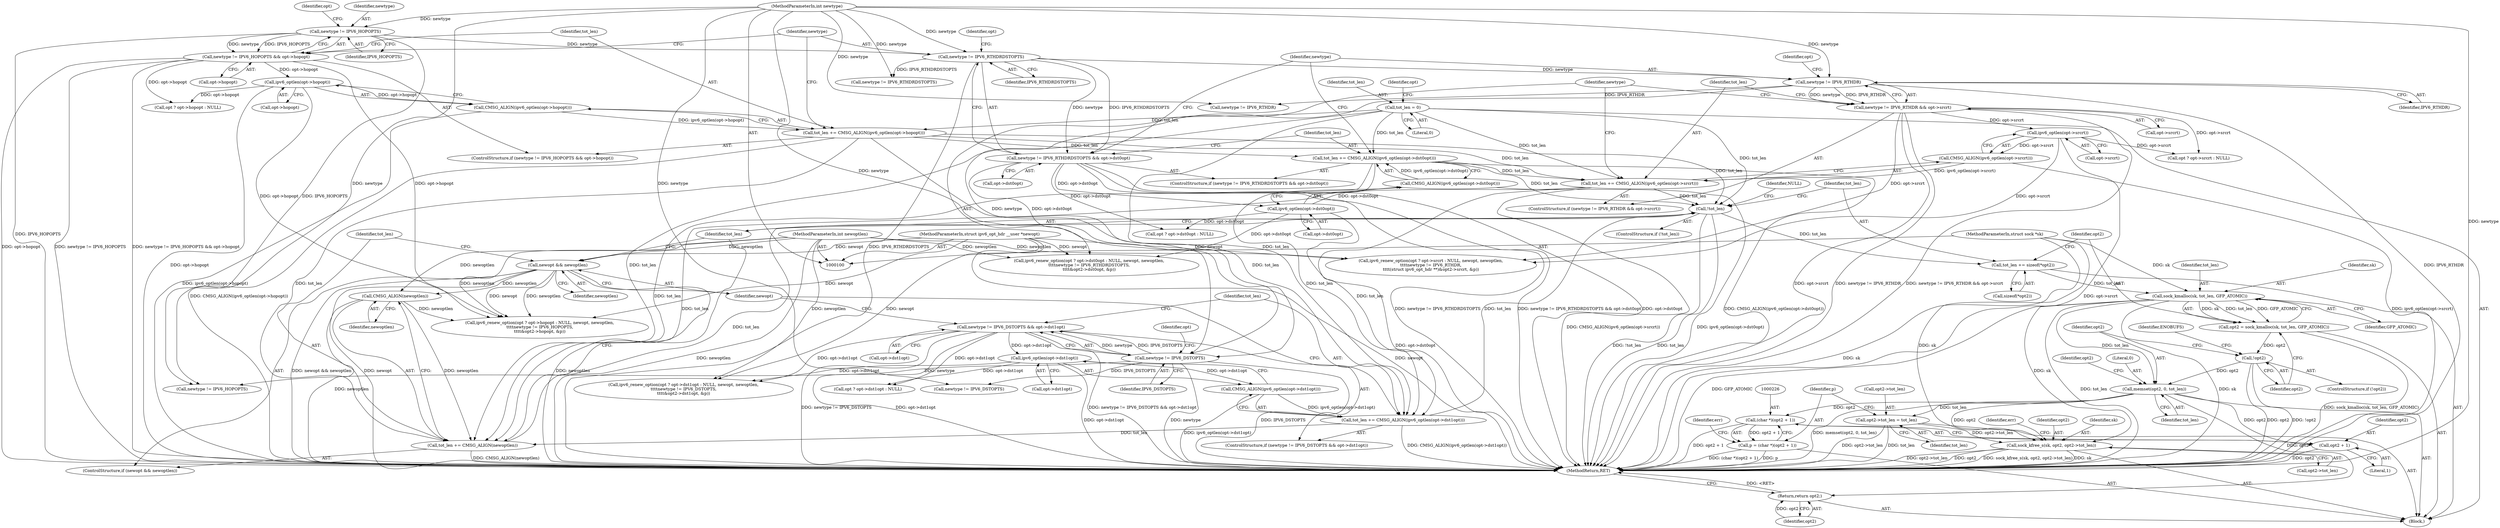 digraph "0_linux_45f6fad84cc305103b28d73482b344d7f5b76f39_6@API" {
"1000197" [label="(Call,sock_kmalloc(sk, tot_len, GFP_ATOMIC))"];
"1000101" [label="(MethodParameterIn,struct sock *sk)"];
"1000190" [label="(Call,tot_len += sizeof(*opt2))"];
"1000186" [label="(Call,!tot_len)"];
"1000181" [label="(Call,tot_len += CMSG_ALIGN(newoptlen))"];
"1000183" [label="(Call,CMSG_ALIGN(newoptlen))"];
"1000178" [label="(Call,newopt && newoptlen)"];
"1000104" [label="(MethodParameterIn,struct ipv6_opt_hdr __user *newopt)"];
"1000105" [label="(MethodParameterIn,int newoptlen)"];
"1000125" [label="(Call,tot_len += CMSG_ALIGN(ipv6_optlen(opt->hopopt)))"];
"1000127" [label="(Call,CMSG_ALIGN(ipv6_optlen(opt->hopopt)))"];
"1000128" [label="(Call,ipv6_optlen(opt->hopopt))"];
"1000118" [label="(Call,newtype != IPV6_HOPOPTS && opt->hopopt)"];
"1000119" [label="(Call,newtype != IPV6_HOPOPTS)"];
"1000103" [label="(MethodParameterIn,int newtype)"];
"1000108" [label="(Call,tot_len = 0)"];
"1000140" [label="(Call,tot_len += CMSG_ALIGN(ipv6_optlen(opt->dst0opt)))"];
"1000142" [label="(Call,CMSG_ALIGN(ipv6_optlen(opt->dst0opt)))"];
"1000143" [label="(Call,ipv6_optlen(opt->dst0opt))"];
"1000133" [label="(Call,newtype != IPV6_RTHDRDSTOPTS && opt->dst0opt)"];
"1000134" [label="(Call,newtype != IPV6_RTHDRDSTOPTS)"];
"1000170" [label="(Call,tot_len += CMSG_ALIGN(ipv6_optlen(opt->dst1opt)))"];
"1000172" [label="(Call,CMSG_ALIGN(ipv6_optlen(opt->dst1opt)))"];
"1000173" [label="(Call,ipv6_optlen(opt->dst1opt))"];
"1000163" [label="(Call,newtype != IPV6_DSTOPTS && opt->dst1opt)"];
"1000164" [label="(Call,newtype != IPV6_DSTOPTS)"];
"1000149" [label="(Call,newtype != IPV6_RTHDR)"];
"1000155" [label="(Call,tot_len += CMSG_ALIGN(ipv6_optlen(opt->srcrt)))"];
"1000157" [label="(Call,CMSG_ALIGN(ipv6_optlen(opt->srcrt)))"];
"1000158" [label="(Call,ipv6_optlen(opt->srcrt))"];
"1000148" [label="(Call,newtype != IPV6_RTHDR && opt->srcrt)"];
"1000195" [label="(Call,opt2 = sock_kmalloc(sk, tot_len, GFP_ATOMIC))"];
"1000202" [label="(Call,!opt2)"];
"1000208" [label="(Call,memset(opt2, 0, tot_len))"];
"1000218" [label="(Call,opt2->tot_len = tot_len)"];
"1000373" [label="(Call,sock_kfree_s(sk, opt2, opt2->tot_len))"];
"1000225" [label="(Call,(char *)(opt2 + 1))"];
"1000223" [label="(Call,p = (char *)(opt2 + 1))"];
"1000227" [label="(Call,opt2 + 1)"];
"1000370" [label="(Return,return opt2;)"];
"1000192" [label="(Call,sizeof(*opt2))"];
"1000183" [label="(Call,CMSG_ALIGN(newoptlen))"];
"1000172" [label="(Call,CMSG_ALIGN(ipv6_optlen(opt->dst1opt)))"];
"1000174" [label="(Call,opt->dst1opt)"];
"1000187" [label="(Identifier,tot_len)"];
"1000106" [label="(Block,)"];
"1000126" [label="(Identifier,tot_len)"];
"1000255" [label="(Call,ipv6_renew_option(opt ? opt->dst0opt : NULL, newopt, newoptlen,\n\t\t\t\tnewtype != IPV6_RTHDRDSTOPTS,\n\t\t\t\t&opt2->dst0opt, &p))"];
"1000178" [label="(Call,newopt && newoptlen)"];
"1000108" [label="(Call,tot_len = 0)"];
"1000123" [label="(Identifier,opt)"];
"1000381" [label="(Identifier,err)"];
"1000144" [label="(Call,opt->dst0opt)"];
"1000156" [label="(Identifier,tot_len)"];
"1000151" [label="(Identifier,IPV6_RTHDR)"];
"1000110" [label="(Literal,0)"];
"1000165" [label="(Identifier,newtype)"];
"1000287" [label="(Call,newtype != IPV6_RTHDR)"];
"1000208" [label="(Call,memset(opt2, 0, tot_len))"];
"1000202" [label="(Call,!opt2)"];
"1000168" [label="(Identifier,opt)"];
"1000371" [label="(Identifier,opt2)"];
"1000224" [label="(Identifier,p)"];
"1000186" [label="(Call,!tot_len)"];
"1000304" [label="(Call,opt ? opt->dst1opt : NULL)"];
"1000117" [label="(ControlStructure,if (newtype != IPV6_HOPOPTS && opt->hopopt))"];
"1000148" [label="(Call,newtype != IPV6_RTHDR && opt->srcrt)"];
"1000127" [label="(Call,CMSG_ALIGN(ipv6_optlen(opt->hopopt)))"];
"1000101" [label="(MethodParameterIn,struct sock *sk)"];
"1000196" [label="(Identifier,opt2)"];
"1000128" [label="(Call,ipv6_optlen(opt->hopopt))"];
"1000158" [label="(Call,ipv6_optlen(opt->srcrt))"];
"1000199" [label="(Identifier,tot_len)"];
"1000264" [label="(Call,newtype != IPV6_RTHDRDSTOPTS)"];
"1000190" [label="(Call,tot_len += sizeof(*opt2))"];
"1000200" [label="(Identifier,GFP_ATOMIC)"];
"1000122" [label="(Call,opt->hopopt)"];
"1000197" [label="(Call,sock_kmalloc(sk, tot_len, GFP_ATOMIC))"];
"1000118" [label="(Call,newtype != IPV6_HOPOPTS && opt->hopopt)"];
"1000279" [label="(Call,opt ? opt->srcrt : NULL)"];
"1000143" [label="(Call,ipv6_optlen(opt->dst0opt))"];
"1000312" [label="(Call,newtype != IPV6_DSTOPTS)"];
"1000278" [label="(Call,ipv6_renew_option(opt ? opt->srcrt : NULL, newopt, newoptlen,\n\t\t\t\tnewtype != IPV6_RTHDR,\n\t\t\t\t(struct ipv6_opt_hdr **)&opt2->srcrt, &p))"];
"1000171" [label="(Identifier,tot_len)"];
"1000162" [label="(ControlStructure,if (newtype != IPV6_DSTOPTS && opt->dst1opt))"];
"1000104" [label="(MethodParameterIn,struct ipv6_opt_hdr __user *newopt)"];
"1000231" [label="(Identifier,err)"];
"1000140" [label="(Call,tot_len += CMSG_ALIGN(ipv6_optlen(opt->dst0opt)))"];
"1000137" [label="(Call,opt->dst0opt)"];
"1000375" [label="(Identifier,opt2)"];
"1000125" [label="(Call,tot_len += CMSG_ALIGN(ipv6_optlen(opt->hopopt)))"];
"1000223" [label="(Call,p = (char *)(opt2 + 1))"];
"1000229" [label="(Literal,1)"];
"1000303" [label="(Call,ipv6_renew_option(opt ? opt->dst1opt : NULL, newopt, newoptlen,\n\t\t\t\tnewtype != IPV6_DSTOPTS,\n\t\t\t\t&opt2->dst1opt, &p))"];
"1000103" [label="(MethodParameterIn,int newtype)"];
"1000166" [label="(Identifier,IPV6_DSTOPTS)"];
"1000374" [label="(Identifier,sk)"];
"1000109" [label="(Identifier,tot_len)"];
"1000215" [label="(Identifier,opt2)"];
"1000210" [label="(Literal,0)"];
"1000218" [label="(Call,opt2->tot_len = tot_len)"];
"1000185" [label="(ControlStructure,if (!tot_len))"];
"1000373" [label="(Call,sock_kfree_s(sk, opt2, opt2->tot_len))"];
"1000147" [label="(ControlStructure,if (newtype != IPV6_RTHDR && opt->srcrt))"];
"1000177" [label="(ControlStructure,if (newopt && newoptlen))"];
"1000182" [label="(Identifier,tot_len)"];
"1000219" [label="(Call,opt2->tot_len)"];
"1000222" [label="(Identifier,tot_len)"];
"1000138" [label="(Identifier,opt)"];
"1000141" [label="(Identifier,tot_len)"];
"1000149" [label="(Call,newtype != IPV6_RTHDR)"];
"1000155" [label="(Call,tot_len += CMSG_ALIGN(ipv6_optlen(opt->srcrt)))"];
"1000195" [label="(Call,opt2 = sock_kmalloc(sk, tot_len, GFP_ATOMIC))"];
"1000191" [label="(Identifier,tot_len)"];
"1000241" [label="(Call,newtype != IPV6_HOPOPTS)"];
"1000233" [label="(Call,opt ? opt->hopopt : NULL)"];
"1000135" [label="(Identifier,newtype)"];
"1000201" [label="(ControlStructure,if (!opt2))"];
"1000105" [label="(MethodParameterIn,int newoptlen)"];
"1000133" [label="(Call,newtype != IPV6_RTHDRDSTOPTS && opt->dst0opt)"];
"1000159" [label="(Call,opt->srcrt)"];
"1000170" [label="(Call,tot_len += CMSG_ALIGN(ipv6_optlen(opt->dst1opt)))"];
"1000157" [label="(Call,CMSG_ALIGN(ipv6_optlen(opt->srcrt)))"];
"1000376" [label="(Call,opt2->tot_len)"];
"1000232" [label="(Call,ipv6_renew_option(opt ? opt->hopopt : NULL, newopt, newoptlen,\n\t\t\t\tnewtype != IPV6_HOPOPTS,\n\t\t\t\t&opt2->hopopt, &p))"];
"1000132" [label="(ControlStructure,if (newtype != IPV6_RTHDRDSTOPTS && opt->dst0opt))"];
"1000225" [label="(Call,(char *)(opt2 + 1))"];
"1000198" [label="(Identifier,sk)"];
"1000209" [label="(Identifier,opt2)"];
"1000163" [label="(Call,newtype != IPV6_DSTOPTS && opt->dst1opt)"];
"1000382" [label="(MethodReturn,RET)"];
"1000115" [label="(Identifier,opt)"];
"1000227" [label="(Call,opt2 + 1)"];
"1000211" [label="(Identifier,tot_len)"];
"1000256" [label="(Call,opt ? opt->dst0opt : NULL)"];
"1000150" [label="(Identifier,newtype)"];
"1000179" [label="(Identifier,newopt)"];
"1000142" [label="(Call,CMSG_ALIGN(ipv6_optlen(opt->dst0opt)))"];
"1000370" [label="(Return,return opt2;)"];
"1000181" [label="(Call,tot_len += CMSG_ALIGN(newoptlen))"];
"1000134" [label="(Call,newtype != IPV6_RTHDRDSTOPTS)"];
"1000121" [label="(Identifier,IPV6_HOPOPTS)"];
"1000189" [label="(Identifier,NULL)"];
"1000152" [label="(Call,opt->srcrt)"];
"1000120" [label="(Identifier,newtype)"];
"1000153" [label="(Identifier,opt)"];
"1000173" [label="(Call,ipv6_optlen(opt->dst1opt))"];
"1000136" [label="(Identifier,IPV6_RTHDRDSTOPTS)"];
"1000164" [label="(Call,newtype != IPV6_DSTOPTS)"];
"1000129" [label="(Call,opt->hopopt)"];
"1000180" [label="(Identifier,newoptlen)"];
"1000119" [label="(Call,newtype != IPV6_HOPOPTS)"];
"1000207" [label="(Identifier,ENOBUFS)"];
"1000203" [label="(Identifier,opt2)"];
"1000167" [label="(Call,opt->dst1opt)"];
"1000228" [label="(Identifier,opt2)"];
"1000184" [label="(Identifier,newoptlen)"];
"1000197" -> "1000195"  [label="AST: "];
"1000197" -> "1000200"  [label="CFG: "];
"1000198" -> "1000197"  [label="AST: "];
"1000199" -> "1000197"  [label="AST: "];
"1000200" -> "1000197"  [label="AST: "];
"1000195" -> "1000197"  [label="CFG: "];
"1000197" -> "1000382"  [label="DDG: GFP_ATOMIC"];
"1000197" -> "1000382"  [label="DDG: tot_len"];
"1000197" -> "1000382"  [label="DDG: sk"];
"1000197" -> "1000195"  [label="DDG: sk"];
"1000197" -> "1000195"  [label="DDG: tot_len"];
"1000197" -> "1000195"  [label="DDG: GFP_ATOMIC"];
"1000101" -> "1000197"  [label="DDG: sk"];
"1000190" -> "1000197"  [label="DDG: tot_len"];
"1000197" -> "1000208"  [label="DDG: tot_len"];
"1000197" -> "1000373"  [label="DDG: sk"];
"1000101" -> "1000100"  [label="AST: "];
"1000101" -> "1000382"  [label="DDG: sk"];
"1000101" -> "1000373"  [label="DDG: sk"];
"1000190" -> "1000106"  [label="AST: "];
"1000190" -> "1000192"  [label="CFG: "];
"1000191" -> "1000190"  [label="AST: "];
"1000192" -> "1000190"  [label="AST: "];
"1000196" -> "1000190"  [label="CFG: "];
"1000186" -> "1000190"  [label="DDG: tot_len"];
"1000186" -> "1000185"  [label="AST: "];
"1000186" -> "1000187"  [label="CFG: "];
"1000187" -> "1000186"  [label="AST: "];
"1000189" -> "1000186"  [label="CFG: "];
"1000191" -> "1000186"  [label="CFG: "];
"1000186" -> "1000382"  [label="DDG: !tot_len"];
"1000186" -> "1000382"  [label="DDG: tot_len"];
"1000181" -> "1000186"  [label="DDG: tot_len"];
"1000125" -> "1000186"  [label="DDG: tot_len"];
"1000140" -> "1000186"  [label="DDG: tot_len"];
"1000170" -> "1000186"  [label="DDG: tot_len"];
"1000155" -> "1000186"  [label="DDG: tot_len"];
"1000108" -> "1000186"  [label="DDG: tot_len"];
"1000181" -> "1000177"  [label="AST: "];
"1000181" -> "1000183"  [label="CFG: "];
"1000182" -> "1000181"  [label="AST: "];
"1000183" -> "1000181"  [label="AST: "];
"1000187" -> "1000181"  [label="CFG: "];
"1000181" -> "1000382"  [label="DDG: CMSG_ALIGN(newoptlen)"];
"1000183" -> "1000181"  [label="DDG: newoptlen"];
"1000125" -> "1000181"  [label="DDG: tot_len"];
"1000140" -> "1000181"  [label="DDG: tot_len"];
"1000170" -> "1000181"  [label="DDG: tot_len"];
"1000155" -> "1000181"  [label="DDG: tot_len"];
"1000108" -> "1000181"  [label="DDG: tot_len"];
"1000183" -> "1000184"  [label="CFG: "];
"1000184" -> "1000183"  [label="AST: "];
"1000183" -> "1000382"  [label="DDG: newoptlen"];
"1000178" -> "1000183"  [label="DDG: newoptlen"];
"1000105" -> "1000183"  [label="DDG: newoptlen"];
"1000183" -> "1000232"  [label="DDG: newoptlen"];
"1000178" -> "1000177"  [label="AST: "];
"1000178" -> "1000179"  [label="CFG: "];
"1000178" -> "1000180"  [label="CFG: "];
"1000179" -> "1000178"  [label="AST: "];
"1000180" -> "1000178"  [label="AST: "];
"1000182" -> "1000178"  [label="CFG: "];
"1000187" -> "1000178"  [label="CFG: "];
"1000178" -> "1000382"  [label="DDG: newopt && newoptlen"];
"1000178" -> "1000382"  [label="DDG: newopt"];
"1000178" -> "1000382"  [label="DDG: newoptlen"];
"1000104" -> "1000178"  [label="DDG: newopt"];
"1000105" -> "1000178"  [label="DDG: newoptlen"];
"1000178" -> "1000232"  [label="DDG: newopt"];
"1000178" -> "1000232"  [label="DDG: newoptlen"];
"1000104" -> "1000100"  [label="AST: "];
"1000104" -> "1000382"  [label="DDG: newopt"];
"1000104" -> "1000232"  [label="DDG: newopt"];
"1000104" -> "1000255"  [label="DDG: newopt"];
"1000104" -> "1000278"  [label="DDG: newopt"];
"1000104" -> "1000303"  [label="DDG: newopt"];
"1000105" -> "1000100"  [label="AST: "];
"1000105" -> "1000382"  [label="DDG: newoptlen"];
"1000105" -> "1000232"  [label="DDG: newoptlen"];
"1000105" -> "1000255"  [label="DDG: newoptlen"];
"1000105" -> "1000278"  [label="DDG: newoptlen"];
"1000105" -> "1000303"  [label="DDG: newoptlen"];
"1000125" -> "1000117"  [label="AST: "];
"1000125" -> "1000127"  [label="CFG: "];
"1000126" -> "1000125"  [label="AST: "];
"1000127" -> "1000125"  [label="AST: "];
"1000135" -> "1000125"  [label="CFG: "];
"1000125" -> "1000382"  [label="DDG: CMSG_ALIGN(ipv6_optlen(opt->hopopt))"];
"1000127" -> "1000125"  [label="DDG: ipv6_optlen(opt->hopopt)"];
"1000108" -> "1000125"  [label="DDG: tot_len"];
"1000125" -> "1000140"  [label="DDG: tot_len"];
"1000125" -> "1000155"  [label="DDG: tot_len"];
"1000125" -> "1000170"  [label="DDG: tot_len"];
"1000127" -> "1000128"  [label="CFG: "];
"1000128" -> "1000127"  [label="AST: "];
"1000127" -> "1000382"  [label="DDG: ipv6_optlen(opt->hopopt)"];
"1000128" -> "1000127"  [label="DDG: opt->hopopt"];
"1000128" -> "1000129"  [label="CFG: "];
"1000129" -> "1000128"  [label="AST: "];
"1000128" -> "1000382"  [label="DDG: opt->hopopt"];
"1000118" -> "1000128"  [label="DDG: opt->hopopt"];
"1000128" -> "1000232"  [label="DDG: opt->hopopt"];
"1000128" -> "1000233"  [label="DDG: opt->hopopt"];
"1000118" -> "1000117"  [label="AST: "];
"1000118" -> "1000119"  [label="CFG: "];
"1000118" -> "1000122"  [label="CFG: "];
"1000119" -> "1000118"  [label="AST: "];
"1000122" -> "1000118"  [label="AST: "];
"1000126" -> "1000118"  [label="CFG: "];
"1000135" -> "1000118"  [label="CFG: "];
"1000118" -> "1000382"  [label="DDG: newtype != IPV6_HOPOPTS && opt->hopopt"];
"1000118" -> "1000382"  [label="DDG: opt->hopopt"];
"1000118" -> "1000382"  [label="DDG: newtype != IPV6_HOPOPTS"];
"1000119" -> "1000118"  [label="DDG: newtype"];
"1000119" -> "1000118"  [label="DDG: IPV6_HOPOPTS"];
"1000118" -> "1000232"  [label="DDG: opt->hopopt"];
"1000118" -> "1000233"  [label="DDG: opt->hopopt"];
"1000119" -> "1000121"  [label="CFG: "];
"1000120" -> "1000119"  [label="AST: "];
"1000121" -> "1000119"  [label="AST: "];
"1000123" -> "1000119"  [label="CFG: "];
"1000119" -> "1000382"  [label="DDG: IPV6_HOPOPTS"];
"1000103" -> "1000119"  [label="DDG: newtype"];
"1000119" -> "1000134"  [label="DDG: newtype"];
"1000119" -> "1000241"  [label="DDG: IPV6_HOPOPTS"];
"1000103" -> "1000100"  [label="AST: "];
"1000103" -> "1000382"  [label="DDG: newtype"];
"1000103" -> "1000134"  [label="DDG: newtype"];
"1000103" -> "1000149"  [label="DDG: newtype"];
"1000103" -> "1000164"  [label="DDG: newtype"];
"1000103" -> "1000241"  [label="DDG: newtype"];
"1000103" -> "1000264"  [label="DDG: newtype"];
"1000103" -> "1000287"  [label="DDG: newtype"];
"1000103" -> "1000312"  [label="DDG: newtype"];
"1000108" -> "1000106"  [label="AST: "];
"1000108" -> "1000110"  [label="CFG: "];
"1000109" -> "1000108"  [label="AST: "];
"1000110" -> "1000108"  [label="AST: "];
"1000115" -> "1000108"  [label="CFG: "];
"1000108" -> "1000140"  [label="DDG: tot_len"];
"1000108" -> "1000155"  [label="DDG: tot_len"];
"1000108" -> "1000170"  [label="DDG: tot_len"];
"1000140" -> "1000132"  [label="AST: "];
"1000140" -> "1000142"  [label="CFG: "];
"1000141" -> "1000140"  [label="AST: "];
"1000142" -> "1000140"  [label="AST: "];
"1000150" -> "1000140"  [label="CFG: "];
"1000140" -> "1000382"  [label="DDG: CMSG_ALIGN(ipv6_optlen(opt->dst0opt))"];
"1000142" -> "1000140"  [label="DDG: ipv6_optlen(opt->dst0opt)"];
"1000140" -> "1000155"  [label="DDG: tot_len"];
"1000140" -> "1000170"  [label="DDG: tot_len"];
"1000142" -> "1000143"  [label="CFG: "];
"1000143" -> "1000142"  [label="AST: "];
"1000142" -> "1000382"  [label="DDG: ipv6_optlen(opt->dst0opt)"];
"1000143" -> "1000142"  [label="DDG: opt->dst0opt"];
"1000143" -> "1000144"  [label="CFG: "];
"1000144" -> "1000143"  [label="AST: "];
"1000143" -> "1000382"  [label="DDG: opt->dst0opt"];
"1000133" -> "1000143"  [label="DDG: opt->dst0opt"];
"1000143" -> "1000255"  [label="DDG: opt->dst0opt"];
"1000143" -> "1000256"  [label="DDG: opt->dst0opt"];
"1000133" -> "1000132"  [label="AST: "];
"1000133" -> "1000134"  [label="CFG: "];
"1000133" -> "1000137"  [label="CFG: "];
"1000134" -> "1000133"  [label="AST: "];
"1000137" -> "1000133"  [label="AST: "];
"1000141" -> "1000133"  [label="CFG: "];
"1000150" -> "1000133"  [label="CFG: "];
"1000133" -> "1000382"  [label="DDG: newtype != IPV6_RTHDRDSTOPTS"];
"1000133" -> "1000382"  [label="DDG: newtype != IPV6_RTHDRDSTOPTS && opt->dst0opt"];
"1000133" -> "1000382"  [label="DDG: opt->dst0opt"];
"1000134" -> "1000133"  [label="DDG: newtype"];
"1000134" -> "1000133"  [label="DDG: IPV6_RTHDRDSTOPTS"];
"1000133" -> "1000255"  [label="DDG: opt->dst0opt"];
"1000133" -> "1000256"  [label="DDG: opt->dst0opt"];
"1000134" -> "1000136"  [label="CFG: "];
"1000135" -> "1000134"  [label="AST: "];
"1000136" -> "1000134"  [label="AST: "];
"1000138" -> "1000134"  [label="CFG: "];
"1000134" -> "1000382"  [label="DDG: IPV6_RTHDRDSTOPTS"];
"1000134" -> "1000149"  [label="DDG: newtype"];
"1000134" -> "1000264"  [label="DDG: IPV6_RTHDRDSTOPTS"];
"1000170" -> "1000162"  [label="AST: "];
"1000170" -> "1000172"  [label="CFG: "];
"1000171" -> "1000170"  [label="AST: "];
"1000172" -> "1000170"  [label="AST: "];
"1000179" -> "1000170"  [label="CFG: "];
"1000170" -> "1000382"  [label="DDG: CMSG_ALIGN(ipv6_optlen(opt->dst1opt))"];
"1000172" -> "1000170"  [label="DDG: ipv6_optlen(opt->dst1opt)"];
"1000155" -> "1000170"  [label="DDG: tot_len"];
"1000172" -> "1000173"  [label="CFG: "];
"1000173" -> "1000172"  [label="AST: "];
"1000172" -> "1000382"  [label="DDG: ipv6_optlen(opt->dst1opt)"];
"1000173" -> "1000172"  [label="DDG: opt->dst1opt"];
"1000173" -> "1000174"  [label="CFG: "];
"1000174" -> "1000173"  [label="AST: "];
"1000173" -> "1000382"  [label="DDG: opt->dst1opt"];
"1000163" -> "1000173"  [label="DDG: opt->dst1opt"];
"1000173" -> "1000303"  [label="DDG: opt->dst1opt"];
"1000173" -> "1000304"  [label="DDG: opt->dst1opt"];
"1000163" -> "1000162"  [label="AST: "];
"1000163" -> "1000164"  [label="CFG: "];
"1000163" -> "1000167"  [label="CFG: "];
"1000164" -> "1000163"  [label="AST: "];
"1000167" -> "1000163"  [label="AST: "];
"1000171" -> "1000163"  [label="CFG: "];
"1000179" -> "1000163"  [label="CFG: "];
"1000163" -> "1000382"  [label="DDG: newtype != IPV6_DSTOPTS"];
"1000163" -> "1000382"  [label="DDG: opt->dst1opt"];
"1000163" -> "1000382"  [label="DDG: newtype != IPV6_DSTOPTS && opt->dst1opt"];
"1000164" -> "1000163"  [label="DDG: newtype"];
"1000164" -> "1000163"  [label="DDG: IPV6_DSTOPTS"];
"1000163" -> "1000303"  [label="DDG: opt->dst1opt"];
"1000163" -> "1000304"  [label="DDG: opt->dst1opt"];
"1000164" -> "1000166"  [label="CFG: "];
"1000165" -> "1000164"  [label="AST: "];
"1000166" -> "1000164"  [label="AST: "];
"1000168" -> "1000164"  [label="CFG: "];
"1000164" -> "1000382"  [label="DDG: IPV6_DSTOPTS"];
"1000164" -> "1000382"  [label="DDG: newtype"];
"1000149" -> "1000164"  [label="DDG: newtype"];
"1000164" -> "1000241"  [label="DDG: newtype"];
"1000164" -> "1000312"  [label="DDG: IPV6_DSTOPTS"];
"1000149" -> "1000148"  [label="AST: "];
"1000149" -> "1000151"  [label="CFG: "];
"1000150" -> "1000149"  [label="AST: "];
"1000151" -> "1000149"  [label="AST: "];
"1000153" -> "1000149"  [label="CFG: "];
"1000148" -> "1000149"  [label="CFG: "];
"1000149" -> "1000382"  [label="DDG: IPV6_RTHDR"];
"1000149" -> "1000148"  [label="DDG: newtype"];
"1000149" -> "1000148"  [label="DDG: IPV6_RTHDR"];
"1000149" -> "1000287"  [label="DDG: IPV6_RTHDR"];
"1000155" -> "1000147"  [label="AST: "];
"1000155" -> "1000157"  [label="CFG: "];
"1000156" -> "1000155"  [label="AST: "];
"1000157" -> "1000155"  [label="AST: "];
"1000165" -> "1000155"  [label="CFG: "];
"1000155" -> "1000382"  [label="DDG: CMSG_ALIGN(ipv6_optlen(opt->srcrt))"];
"1000157" -> "1000155"  [label="DDG: ipv6_optlen(opt->srcrt)"];
"1000157" -> "1000158"  [label="CFG: "];
"1000158" -> "1000157"  [label="AST: "];
"1000157" -> "1000382"  [label="DDG: ipv6_optlen(opt->srcrt)"];
"1000158" -> "1000157"  [label="DDG: opt->srcrt"];
"1000158" -> "1000159"  [label="CFG: "];
"1000159" -> "1000158"  [label="AST: "];
"1000158" -> "1000382"  [label="DDG: opt->srcrt"];
"1000148" -> "1000158"  [label="DDG: opt->srcrt"];
"1000158" -> "1000278"  [label="DDG: opt->srcrt"];
"1000158" -> "1000279"  [label="DDG: opt->srcrt"];
"1000148" -> "1000147"  [label="AST: "];
"1000148" -> "1000152"  [label="CFG: "];
"1000152" -> "1000148"  [label="AST: "];
"1000156" -> "1000148"  [label="CFG: "];
"1000165" -> "1000148"  [label="CFG: "];
"1000148" -> "1000382"  [label="DDG: opt->srcrt"];
"1000148" -> "1000382"  [label="DDG: newtype != IPV6_RTHDR"];
"1000148" -> "1000382"  [label="DDG: newtype != IPV6_RTHDR && opt->srcrt"];
"1000148" -> "1000278"  [label="DDG: opt->srcrt"];
"1000148" -> "1000279"  [label="DDG: opt->srcrt"];
"1000195" -> "1000106"  [label="AST: "];
"1000196" -> "1000195"  [label="AST: "];
"1000203" -> "1000195"  [label="CFG: "];
"1000195" -> "1000382"  [label="DDG: sock_kmalloc(sk, tot_len, GFP_ATOMIC)"];
"1000195" -> "1000202"  [label="DDG: opt2"];
"1000202" -> "1000201"  [label="AST: "];
"1000202" -> "1000203"  [label="CFG: "];
"1000203" -> "1000202"  [label="AST: "];
"1000207" -> "1000202"  [label="CFG: "];
"1000209" -> "1000202"  [label="CFG: "];
"1000202" -> "1000382"  [label="DDG: opt2"];
"1000202" -> "1000382"  [label="DDG: !opt2"];
"1000202" -> "1000208"  [label="DDG: opt2"];
"1000208" -> "1000106"  [label="AST: "];
"1000208" -> "1000211"  [label="CFG: "];
"1000209" -> "1000208"  [label="AST: "];
"1000210" -> "1000208"  [label="AST: "];
"1000211" -> "1000208"  [label="AST: "];
"1000215" -> "1000208"  [label="CFG: "];
"1000208" -> "1000382"  [label="DDG: memset(opt2, 0, tot_len)"];
"1000208" -> "1000218"  [label="DDG: tot_len"];
"1000208" -> "1000225"  [label="DDG: opt2"];
"1000208" -> "1000227"  [label="DDG: opt2"];
"1000208" -> "1000370"  [label="DDG: opt2"];
"1000208" -> "1000373"  [label="DDG: opt2"];
"1000218" -> "1000106"  [label="AST: "];
"1000218" -> "1000222"  [label="CFG: "];
"1000219" -> "1000218"  [label="AST: "];
"1000222" -> "1000218"  [label="AST: "];
"1000224" -> "1000218"  [label="CFG: "];
"1000218" -> "1000382"  [label="DDG: opt2->tot_len"];
"1000218" -> "1000382"  [label="DDG: tot_len"];
"1000218" -> "1000373"  [label="DDG: opt2->tot_len"];
"1000373" -> "1000106"  [label="AST: "];
"1000373" -> "1000376"  [label="CFG: "];
"1000374" -> "1000373"  [label="AST: "];
"1000375" -> "1000373"  [label="AST: "];
"1000376" -> "1000373"  [label="AST: "];
"1000381" -> "1000373"  [label="CFG: "];
"1000373" -> "1000382"  [label="DDG: opt2->tot_len"];
"1000373" -> "1000382"  [label="DDG: opt2"];
"1000373" -> "1000382"  [label="DDG: sock_kfree_s(sk, opt2, opt2->tot_len)"];
"1000373" -> "1000382"  [label="DDG: sk"];
"1000225" -> "1000223"  [label="AST: "];
"1000225" -> "1000227"  [label="CFG: "];
"1000226" -> "1000225"  [label="AST: "];
"1000227" -> "1000225"  [label="AST: "];
"1000223" -> "1000225"  [label="CFG: "];
"1000225" -> "1000382"  [label="DDG: opt2 + 1"];
"1000225" -> "1000223"  [label="DDG: opt2 + 1"];
"1000223" -> "1000106"  [label="AST: "];
"1000224" -> "1000223"  [label="AST: "];
"1000231" -> "1000223"  [label="CFG: "];
"1000223" -> "1000382"  [label="DDG: (char *)(opt2 + 1)"];
"1000223" -> "1000382"  [label="DDG: p"];
"1000227" -> "1000229"  [label="CFG: "];
"1000228" -> "1000227"  [label="AST: "];
"1000229" -> "1000227"  [label="AST: "];
"1000227" -> "1000382"  [label="DDG: opt2"];
"1000370" -> "1000106"  [label="AST: "];
"1000370" -> "1000371"  [label="CFG: "];
"1000371" -> "1000370"  [label="AST: "];
"1000382" -> "1000370"  [label="CFG: "];
"1000370" -> "1000382"  [label="DDG: <RET>"];
"1000371" -> "1000370"  [label="DDG: opt2"];
}
